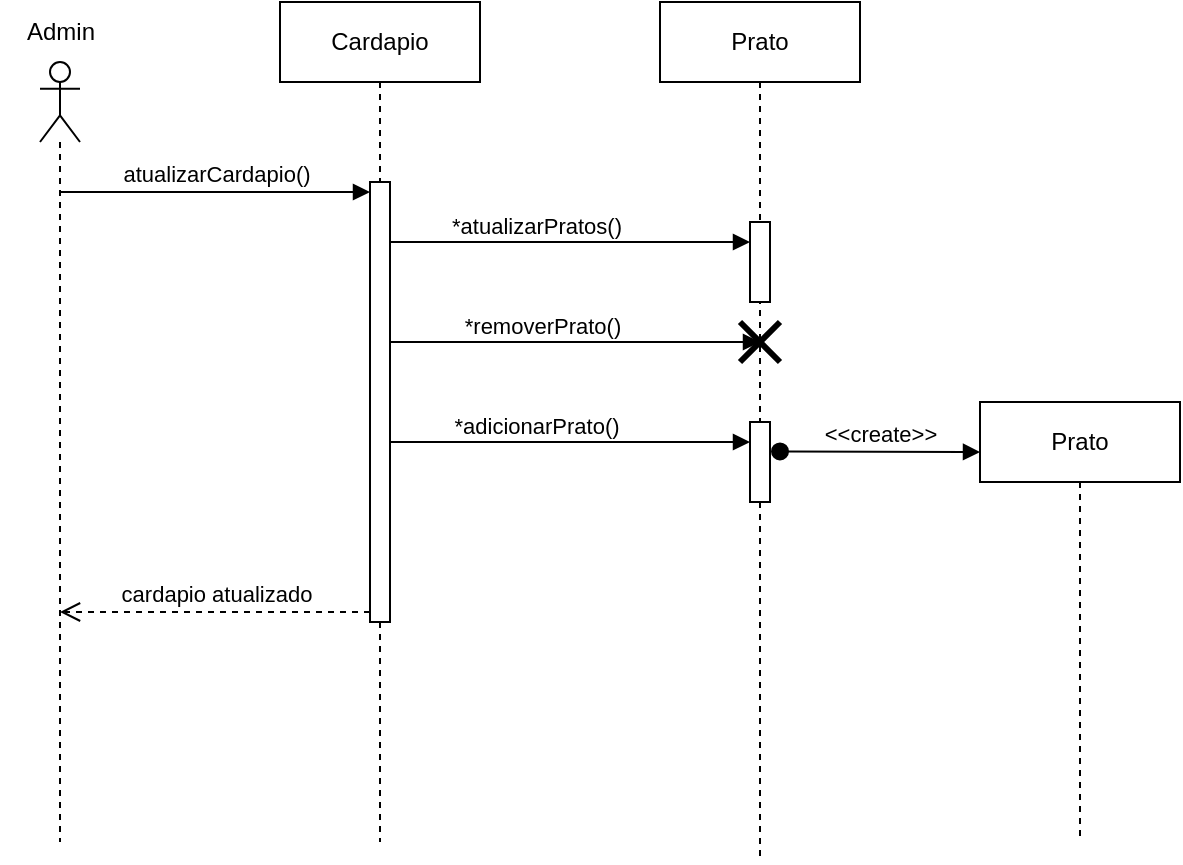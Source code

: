<mxfile version="22.1.0" type="device">
  <diagram name="Página-1" id="UpwP1svJZAuKm141tqky">
    <mxGraphModel dx="819" dy="455" grid="1" gridSize="10" guides="1" tooltips="1" connect="1" arrows="1" fold="1" page="1" pageScale="1" pageWidth="827" pageHeight="1169" math="0" shadow="0">
      <root>
        <mxCell id="0" />
        <mxCell id="1" parent="0" />
        <mxCell id="jncbyCJrYNtr5EF5o6Nh-4" value="" style="shape=umlLifeline;perimeter=lifelinePerimeter;whiteSpace=wrap;html=1;container=1;dropTarget=0;collapsible=0;recursiveResize=0;outlineConnect=0;portConstraint=eastwest;newEdgeStyle={&quot;curved&quot;:0,&quot;rounded&quot;:0};participant=umlActor;" vertex="1" parent="1">
          <mxGeometry x="80" y="170" width="20" height="390" as="geometry" />
        </mxCell>
        <mxCell id="jncbyCJrYNtr5EF5o6Nh-5" value="Admin" style="text;html=1;align=center;verticalAlign=middle;resizable=0;points=[];autosize=1;strokeColor=none;fillColor=none;" vertex="1" parent="1">
          <mxGeometry x="60" y="140" width="60" height="30" as="geometry" />
        </mxCell>
        <mxCell id="jncbyCJrYNtr5EF5o6Nh-6" value="Cardapio" style="shape=umlLifeline;perimeter=lifelinePerimeter;whiteSpace=wrap;html=1;container=1;dropTarget=0;collapsible=0;recursiveResize=0;outlineConnect=0;portConstraint=eastwest;newEdgeStyle={&quot;curved&quot;:0,&quot;rounded&quot;:0};" vertex="1" parent="1">
          <mxGeometry x="200" y="140" width="100" height="420" as="geometry" />
        </mxCell>
        <mxCell id="jncbyCJrYNtr5EF5o6Nh-52" value="" style="html=1;points=[[0,0,0,0,5],[0,1,0,0,-5],[1,0,0,0,5],[1,1,0,0,-5]];perimeter=orthogonalPerimeter;outlineConnect=0;targetShapes=umlLifeline;portConstraint=eastwest;newEdgeStyle={&quot;curved&quot;:0,&quot;rounded&quot;:0};" vertex="1" parent="jncbyCJrYNtr5EF5o6Nh-6">
          <mxGeometry x="45" y="90" width="10" height="220" as="geometry" />
        </mxCell>
        <mxCell id="jncbyCJrYNtr5EF5o6Nh-53" value="atualizarCardapio()" style="html=1;verticalAlign=bottom;endArrow=block;curved=0;rounded=0;entryX=0;entryY=0;entryDx=0;entryDy=5;" edge="1" target="jncbyCJrYNtr5EF5o6Nh-52" parent="1" source="jncbyCJrYNtr5EF5o6Nh-4">
          <mxGeometry relative="1" as="geometry">
            <mxPoint x="180" y="235" as="sourcePoint" />
          </mxGeometry>
        </mxCell>
        <mxCell id="jncbyCJrYNtr5EF5o6Nh-54" value="cardapio atualizado" style="html=1;verticalAlign=bottom;endArrow=open;dashed=1;endSize=8;curved=0;rounded=0;exitX=0;exitY=1;exitDx=0;exitDy=-5;" edge="1" source="jncbyCJrYNtr5EF5o6Nh-52" parent="1" target="jncbyCJrYNtr5EF5o6Nh-4">
          <mxGeometry relative="1" as="geometry">
            <mxPoint x="180" y="305" as="targetPoint" />
          </mxGeometry>
        </mxCell>
        <mxCell id="jncbyCJrYNtr5EF5o6Nh-55" value="Prato" style="shape=umlLifeline;perimeter=lifelinePerimeter;whiteSpace=wrap;html=1;container=1;dropTarget=0;collapsible=0;recursiveResize=0;outlineConnect=0;portConstraint=eastwest;newEdgeStyle={&quot;curved&quot;:0,&quot;rounded&quot;:0};" vertex="1" parent="1">
          <mxGeometry x="390" y="140" width="100" height="430" as="geometry" />
        </mxCell>
        <mxCell id="jncbyCJrYNtr5EF5o6Nh-64" value="" style="html=1;points=[[0,0,0,0,5],[0,1,0,0,-5],[1,0,0,0,5],[1,1,0,0,-5]];perimeter=orthogonalPerimeter;outlineConnect=0;targetShapes=umlLifeline;portConstraint=eastwest;newEdgeStyle={&quot;curved&quot;:0,&quot;rounded&quot;:0};" vertex="1" parent="jncbyCJrYNtr5EF5o6Nh-55">
          <mxGeometry x="45" y="110" width="10" height="40" as="geometry" />
        </mxCell>
        <mxCell id="jncbyCJrYNtr5EF5o6Nh-67" value="" style="shape=umlDestroy;whiteSpace=wrap;html=1;strokeWidth=3;targetShapes=umlLifeline;" vertex="1" parent="jncbyCJrYNtr5EF5o6Nh-55">
          <mxGeometry x="40" y="160" width="20" height="20" as="geometry" />
        </mxCell>
        <mxCell id="jncbyCJrYNtr5EF5o6Nh-70" value="" style="html=1;points=[[0,0,0,0,5],[0,1,0,0,-5],[1,0,0,0,5],[1,1,0,0,-5]];perimeter=orthogonalPerimeter;outlineConnect=0;targetShapes=umlLifeline;portConstraint=eastwest;newEdgeStyle={&quot;curved&quot;:0,&quot;rounded&quot;:0};" vertex="1" parent="jncbyCJrYNtr5EF5o6Nh-55">
          <mxGeometry x="45" y="210" width="10" height="40" as="geometry" />
        </mxCell>
        <mxCell id="jncbyCJrYNtr5EF5o6Nh-58" value="" style="html=1;verticalAlign=bottom;endArrow=block;curved=0;rounded=0;" edge="1" parent="1">
          <mxGeometry relative="1" as="geometry">
            <mxPoint x="255" y="310" as="sourcePoint" />
            <mxPoint x="440" y="310" as="targetPoint" />
          </mxGeometry>
        </mxCell>
        <mxCell id="jncbyCJrYNtr5EF5o6Nh-63" value="*removerPrato()" style="edgeLabel;html=1;align=center;verticalAlign=middle;resizable=0;points=[];" vertex="1" connectable="0" parent="jncbyCJrYNtr5EF5o6Nh-58">
          <mxGeometry x="-0.032" y="2" relative="1" as="geometry">
            <mxPoint x="-14" y="-6" as="offset" />
          </mxGeometry>
        </mxCell>
        <mxCell id="jncbyCJrYNtr5EF5o6Nh-65" value="" style="html=1;verticalAlign=bottom;endArrow=block;curved=0;rounded=0;" edge="1" parent="1">
          <mxGeometry relative="1" as="geometry">
            <mxPoint x="255.0" y="260" as="sourcePoint" />
            <mxPoint x="435" y="260" as="targetPoint" />
          </mxGeometry>
        </mxCell>
        <mxCell id="jncbyCJrYNtr5EF5o6Nh-66" value="*atualizarPratos()" style="edgeLabel;html=1;align=center;verticalAlign=middle;resizable=0;points=[];" vertex="1" connectable="0" parent="jncbyCJrYNtr5EF5o6Nh-65">
          <mxGeometry x="-0.032" y="2" relative="1" as="geometry">
            <mxPoint x="-14" y="-6" as="offset" />
          </mxGeometry>
        </mxCell>
        <mxCell id="jncbyCJrYNtr5EF5o6Nh-68" value="" style="html=1;verticalAlign=bottom;endArrow=block;curved=0;rounded=0;" edge="1" parent="1" target="jncbyCJrYNtr5EF5o6Nh-70">
          <mxGeometry relative="1" as="geometry">
            <mxPoint x="255" y="360" as="sourcePoint" />
            <mxPoint x="430" y="360" as="targetPoint" />
          </mxGeometry>
        </mxCell>
        <mxCell id="jncbyCJrYNtr5EF5o6Nh-69" value="*adicionarPrato()" style="edgeLabel;html=1;align=center;verticalAlign=middle;resizable=0;points=[];" vertex="1" connectable="0" parent="jncbyCJrYNtr5EF5o6Nh-68">
          <mxGeometry x="-0.032" y="2" relative="1" as="geometry">
            <mxPoint x="-14" y="-6" as="offset" />
          </mxGeometry>
        </mxCell>
        <mxCell id="jncbyCJrYNtr5EF5o6Nh-71" value="Prato" style="shape=umlLifeline;perimeter=lifelinePerimeter;whiteSpace=wrap;html=1;container=1;dropTarget=0;collapsible=0;recursiveResize=0;outlineConnect=0;portConstraint=eastwest;newEdgeStyle={&quot;curved&quot;:0,&quot;rounded&quot;:0};" vertex="1" parent="1">
          <mxGeometry x="550" y="340" width="100" height="220" as="geometry" />
        </mxCell>
        <mxCell id="jncbyCJrYNtr5EF5o6Nh-75" value="&amp;lt;&amp;lt;create&amp;gt;&amp;gt;" style="html=1;verticalAlign=bottom;startArrow=oval;startFill=1;endArrow=block;startSize=8;curved=0;rounded=0;" edge="1" parent="1">
          <mxGeometry x="0.006" width="60" relative="1" as="geometry">
            <mxPoint x="450" y="364.71" as="sourcePoint" />
            <mxPoint x="550" y="365" as="targetPoint" />
            <mxPoint as="offset" />
          </mxGeometry>
        </mxCell>
      </root>
    </mxGraphModel>
  </diagram>
</mxfile>
